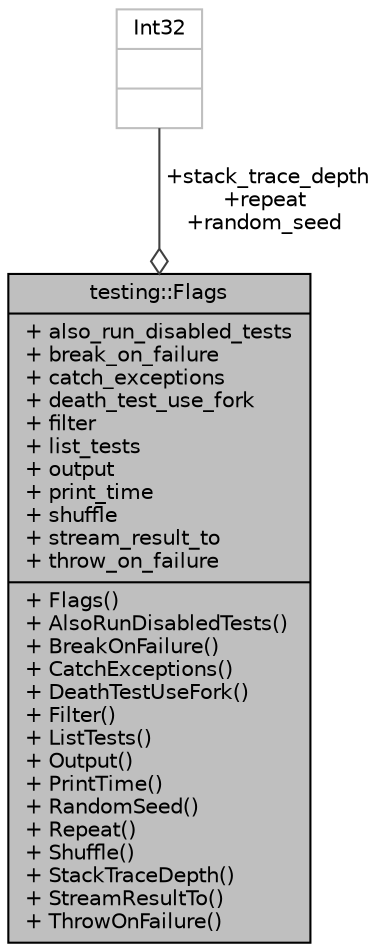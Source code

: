 digraph "testing::Flags"
{
  edge [fontname="Helvetica",fontsize="10",labelfontname="Helvetica",labelfontsize="10"];
  node [fontname="Helvetica",fontsize="10",shape=record];
  Node1 [label="{testing::Flags\n|+ also_run_disabled_tests\l+ break_on_failure\l+ catch_exceptions\l+ death_test_use_fork\l+ filter\l+ list_tests\l+ output\l+ print_time\l+ shuffle\l+ stream_result_to\l+ throw_on_failure\l|+ Flags()\l+ AlsoRunDisabledTests()\l+ BreakOnFailure()\l+ CatchExceptions()\l+ DeathTestUseFork()\l+ Filter()\l+ ListTests()\l+ Output()\l+ PrintTime()\l+ RandomSeed()\l+ Repeat()\l+ Shuffle()\l+ StackTraceDepth()\l+ StreamResultTo()\l+ ThrowOnFailure()\l}",height=0.2,width=0.4,color="black", fillcolor="grey75", style="filled", fontcolor="black"];
  Node2 -> Node1 [color="grey25",fontsize="10",style="solid",label=" +stack_trace_depth\n+repeat\n+random_seed" ,arrowhead="odiamond",fontname="Helvetica"];
  Node2 [label="{Int32\n||}",height=0.2,width=0.4,color="grey75", fillcolor="white", style="filled"];
}
